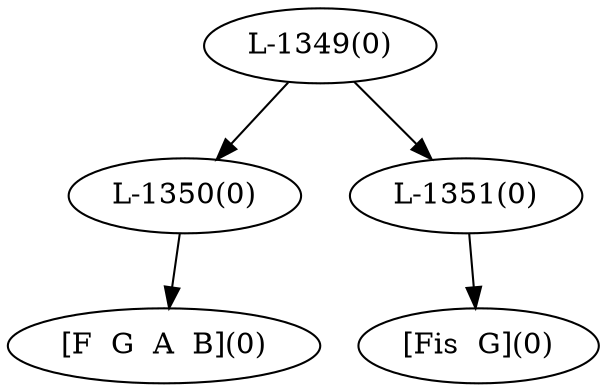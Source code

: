 digraph sample{
"L-1350(0)"->"[F  G  A  B](0)"
"L-1351(0)"->"[Fis  G](0)"
"L-1349(0)"->"L-1350(0)"
"L-1349(0)"->"L-1351(0)"
{rank = min; "L-1349(0)"}
{rank = same; "L-1350(0)"; "L-1351(0)";}
{rank = max; "[F  G  A  B](0)"; "[Fis  G](0)";}
}